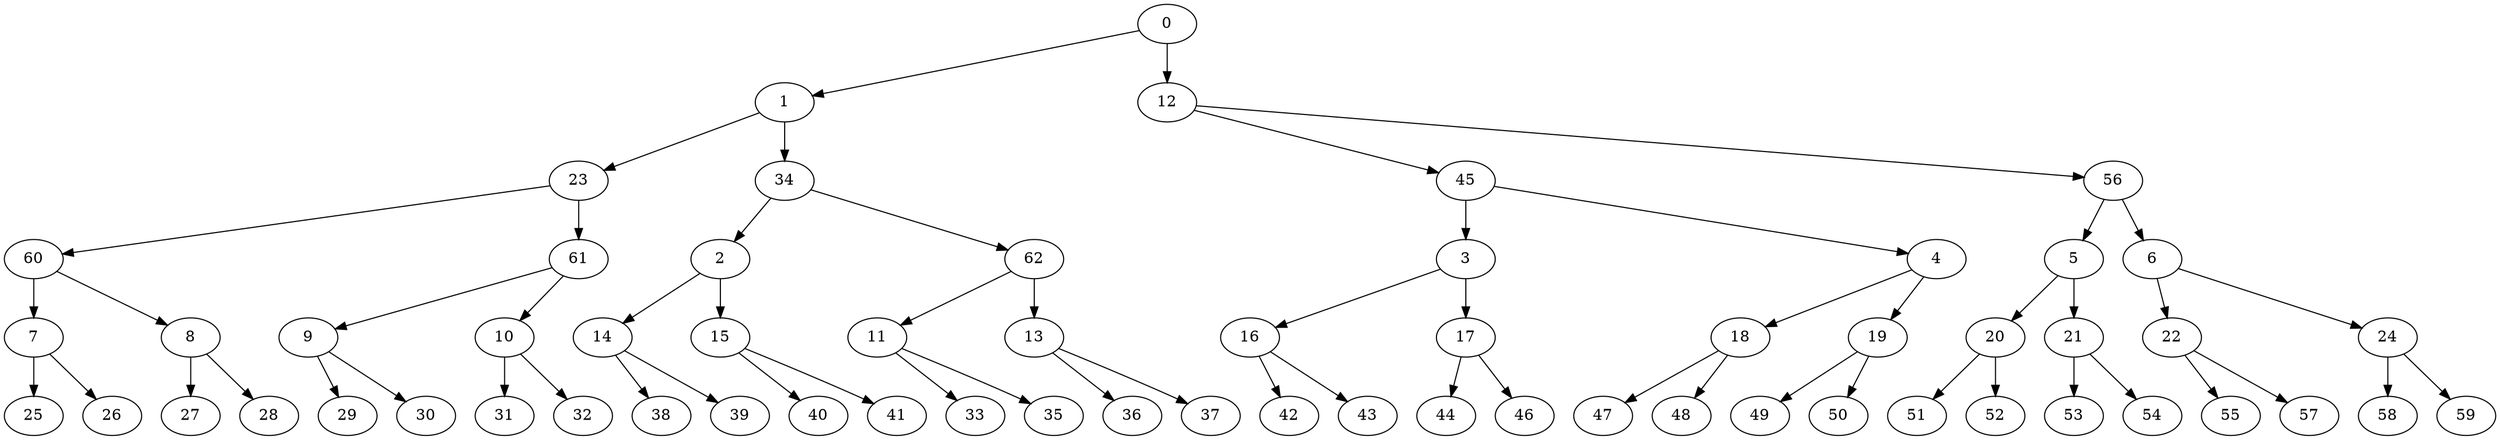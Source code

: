 digraph g {
0;
1;
2;
3;
4;
5;
6;
7;
8;
9;
10;
11;
12;
13;
14;
15;
16;
17;
18;
19;
20;
21;
22;
23;
24;
25;
26;
27;
28;
29;
30;
31;
32;
33;
34;
35;
36;
37;
38;
39;
40;
41;
42;
43;
44;
45;
46;
47;
48;
49;
50;
51;
52;
53;
54;
55;
56;
57;
58;
59;
60;
61;
62;
0 -> 1 [weight=0];
0 -> 12 [weight=1];
1 -> 23 [weight=0];
1 -> 34 [weight=1];
2 -> 14 [weight=0];
2 -> 15 [weight=1];
3 -> 16 [weight=0];
3 -> 17 [weight=1];
4 -> 18 [weight=0];
4 -> 19 [weight=0];
5 -> 20 [weight=0];
5 -> 21 [weight=1];
6 -> 22 [weight=0];
6 -> 24 [weight=0];
7 -> 25 [weight=1];
7 -> 26 [weight=0];
8 -> 27 [weight=1];
8 -> 28 [weight=0];
9 -> 29 [weight=0];
9 -> 30 [weight=0];
10 -> 31 [weight=1];
10 -> 32 [weight=0];
11 -> 33 [weight=0];
11 -> 35 [weight=0];
12 -> 45 [weight=0];
12 -> 56 [weight=0];
13 -> 36 [weight=0];
13 -> 37 [weight=0];
14 -> 38 [weight=0];
14 -> 39 [weight=0];
15 -> 40 [weight=0];
15 -> 41 [weight=0];
16 -> 42 [weight=0];
16 -> 43 [weight=0];
17 -> 44 [weight=0];
17 -> 46 [weight=0];
18 -> 47 [weight=0];
18 -> 48 [weight=0];
19 -> 49 [weight=0];
19 -> 50 [weight=0];
20 -> 51 [weight=0];
20 -> 52 [weight=1];
21 -> 53 [weight=0];
21 -> 54 [weight=0];
22 -> 55 [weight=0];
22 -> 57 [weight=0];
23 -> 60 [weight=0];
23 -> 61 [weight=2];
24 -> 58 [weight=1];
24 -> 59 [weight=0];
34 -> 62 [weight=0];
34 -> 2 [weight=0];
45 -> 3 [weight=1];
45 -> 4 [weight=0];
56 -> 5 [weight=1];
56 -> 6 [weight=1];
60 -> 7 [weight=1];
60 -> 8 [weight=0];
61 -> 9 [weight=0];
61 -> 10 [weight=0];
62 -> 11 [weight=0];
62 -> 13 [weight=1];
}
